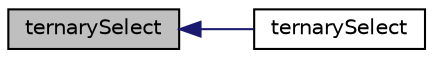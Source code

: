 digraph "ternarySelect"
{
  bgcolor="transparent";
  edge [fontname="Helvetica",fontsize="10",labelfontname="Helvetica",labelfontsize="10"];
  node [fontname="Helvetica",fontsize="10",shape=record];
  rankdir="LR";
  Node1 [label="ternarySelect",height=0.2,width=0.4,color="black", fillcolor="grey75", style="filled" fontcolor="black"];
  Node1 -> Node2 [dir="back",color="midnightblue",fontsize="10",style="solid",fontname="Helvetica"];
  Node2 [label="ternarySelect",height=0.2,width=0.4,color="black",URL="$namespaceFoam_1_1FieldOps.html#ae9b9c75e4b70cd9f46ff8eba2a2b22ac",tooltip="Emulated ternary operation, without condition flipping. "];
}
